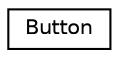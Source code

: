digraph "Graphical Class Hierarchy"
{
  edge [fontname="Helvetica",fontsize="10",labelfontname="Helvetica",labelfontsize="10"];
  node [fontname="Helvetica",fontsize="10",shape=record];
  rankdir="LR";
  Node0 [label="Button",height=0.2,width=0.4,color="black", fillcolor="white", style="filled",URL="$classButton.html",tooltip="Button for Menu. "];
}
